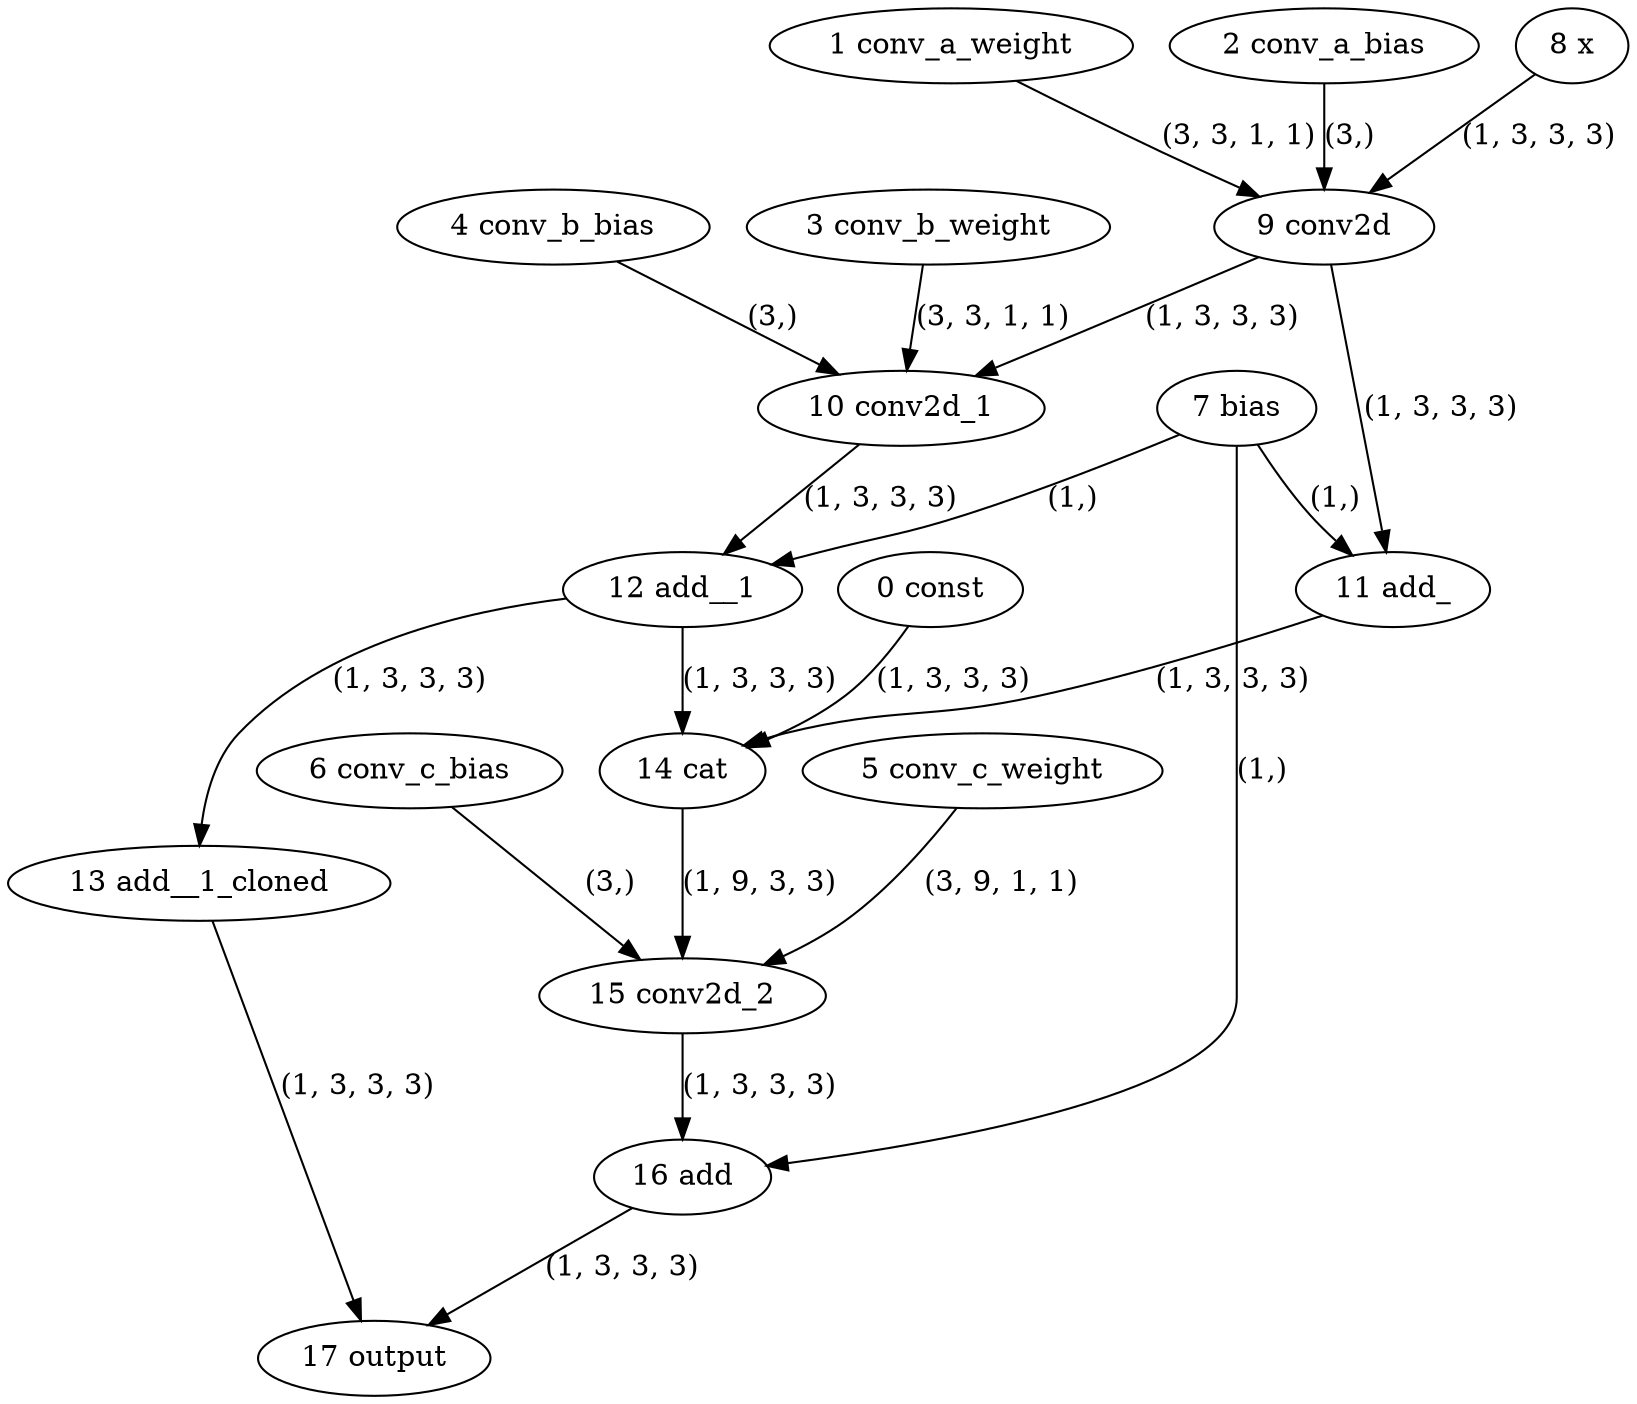 strict digraph  {
"0 const" [id=0, type=get_attr];
"1 conv_a_weight" [id=1, type=get_attr];
"2 conv_a_bias" [id=2, type=get_attr];
"3 conv_b_weight" [id=3, type=get_attr];
"4 conv_b_bias" [id=4, type=get_attr];
"5 conv_c_weight" [id=5, type=get_attr];
"6 conv_c_bias" [id=6, type=get_attr];
"7 bias" [id=7, type=get_attr];
"8 x" [id=8, type=input];
"9 conv2d" [id=9, type=conv2d];
"10 conv2d_1" [id=10, type=conv2d];
"11 add_" [id=11, type=add_];
"12 add__1" [id=12, type=add_];
"13 add__1_cloned" [id=13, type=clone];
"14 cat" [id=14, type=cat];
"15 conv2d_2" [id=15, type=conv2d];
"16 add" [id=16, type=add];
"17 output" [id=17, type=output];
"0 const" -> "14 cat"  [label="(1, 3, 3, 3)", style=solid];
"1 conv_a_weight" -> "9 conv2d"  [label="(3, 3, 1, 1)", style=solid];
"2 conv_a_bias" -> "9 conv2d"  [label="(3,)", style=solid];
"3 conv_b_weight" -> "10 conv2d_1"  [label="(3, 3, 1, 1)", style=solid];
"4 conv_b_bias" -> "10 conv2d_1"  [label="(3,)", style=solid];
"5 conv_c_weight" -> "15 conv2d_2"  [label="(3, 9, 1, 1)", style=solid];
"6 conv_c_bias" -> "15 conv2d_2"  [label="(3,)", style=solid];
"7 bias" -> "11 add_"  [label="(1,)", style=solid];
"7 bias" -> "12 add__1"  [label="(1,)", style=solid];
"7 bias" -> "16 add"  [label="(1,)", style=solid];
"8 x" -> "9 conv2d"  [label="(1, 3, 3, 3)", style=solid];
"9 conv2d" -> "10 conv2d_1"  [label="(1, 3, 3, 3)", style=solid];
"9 conv2d" -> "11 add_"  [label="(1, 3, 3, 3)", style=solid];
"10 conv2d_1" -> "12 add__1"  [label="(1, 3, 3, 3)", style=solid];
"11 add_" -> "14 cat"  [label="(1, 3, 3, 3)", style=solid];
"12 add__1" -> "13 add__1_cloned"  [label="(1, 3, 3, 3)", style=solid];
"12 add__1" -> "14 cat"  [label="(1, 3, 3, 3)", style=solid];
"13 add__1_cloned" -> "17 output"  [label="(1, 3, 3, 3)", style=solid];
"14 cat" -> "15 conv2d_2"  [label="(1, 9, 3, 3)", style=solid];
"15 conv2d_2" -> "16 add"  [label="(1, 3, 3, 3)", style=solid];
"16 add" -> "17 output"  [label="(1, 3, 3, 3)", style=solid];
}
